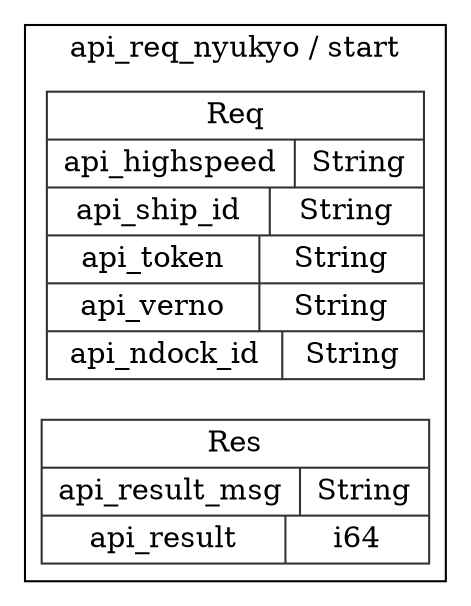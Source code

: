 digraph {
  rankdir=LR;
  subgraph cluster_0 {
    label="api_req_nyukyo / start";
    node [style="filled", color=white, style="solid", color=gray20];
    api_req_nyukyo__start__Req [label="<Req> Req  | { api_highspeed | <api_highspeed> String } | { api_ship_id | <api_ship_id> String } | { api_token | <api_token> String } | { api_verno | <api_verno> String } | { api_ndock_id | <api_ndock_id> String }", shape=record];
    api_req_nyukyo__start__Res [label="<Res> Res  | { api_result_msg | <api_result_msg> String } | { api_result | <api_result> i64 }", shape=record];
  }
}
